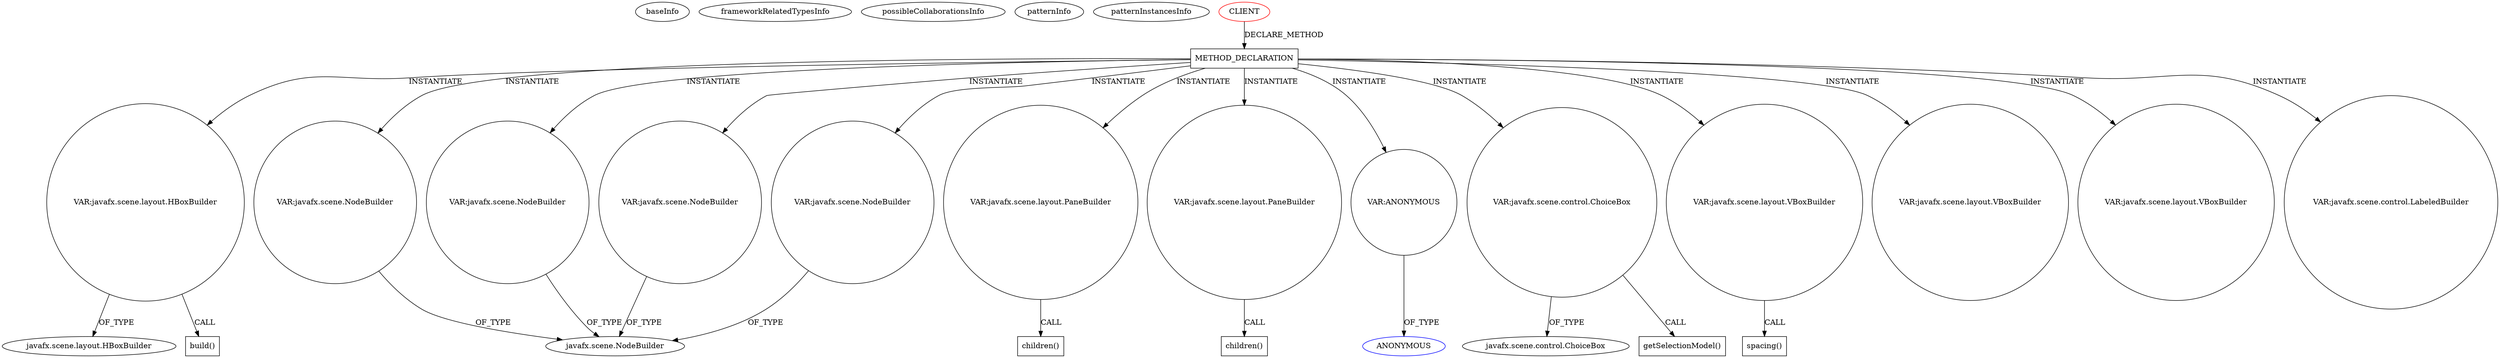 digraph {
baseInfo[graphId=3548,category="pattern",isAnonymous=false,possibleRelation=false]
frameworkRelatedTypesInfo[]
possibleCollaborationsInfo[]
patternInfo[frequency=2.0,patternRootClient=0]
patternInstancesInfo[0="SaiPradeepDandem-javafx2-gradient-builder~/SaiPradeepDandem-javafx2-gradient-builder/javafx2-gradient-builder-master/src/main/java/com/javafx/gradientbuilder/application/RadialSettingsLayout.java~RadialSettingsLayout~1170",1="yorlov-VirtualPointer~/yorlov-VirtualPointer/VirtualPointer-master/src/com/blogspot/captain1653/options/OptionsStage.java~OptionsStage~4889"]
350[label="javafx.scene.layout.HBoxBuilder",vertexType="FRAMEWORK_CLASS_TYPE",isFrameworkType=false]
348[label="VAR:javafx.scene.layout.HBoxBuilder",vertexType="VARIABLE_EXPRESION",isFrameworkType=false,shape=circle]
349[label="build()",vertexType="INSIDE_CALL",isFrameworkType=false,shape=box]
56[label="METHOD_DECLARATION",vertexType="CLIENT_METHOD_DECLARATION",isFrameworkType=false,shape=box]
0[label="CLIENT",vertexType="ROOT_CLIENT_CLASS_DECLARATION",isFrameworkType=false,color=red]
292[label="VAR:javafx.scene.NodeBuilder",vertexType="VARIABLE_EXPRESION",isFrameworkType=false,shape=circle]
99[label="VAR:javafx.scene.NodeBuilder",vertexType="VARIABLE_EXPRESION",isFrameworkType=false,shape=circle]
277[label="VAR:javafx.scene.NodeBuilder",vertexType="VARIABLE_EXPRESION",isFrameworkType=false,shape=circle]
60[label="VAR:javafx.scene.NodeBuilder",vertexType="VARIABLE_EXPRESION",isFrameworkType=false,shape=circle]
432[label="VAR:javafx.scene.layout.PaneBuilder",vertexType="VARIABLE_EXPRESION",isFrameworkType=false,shape=circle]
433[label="children()",vertexType="INSIDE_CALL",isFrameworkType=false,shape=box]
351[label="VAR:javafx.scene.layout.PaneBuilder",vertexType="VARIABLE_EXPRESION",isFrameworkType=false,shape=circle]
352[label="children()",vertexType="INSIDE_CALL",isFrameworkType=false,shape=box]
319[label="VAR:ANONYMOUS",vertexType="VARIABLE_EXPRESION",isFrameworkType=false,shape=circle]
62[label="javafx.scene.NodeBuilder",vertexType="FRAMEWORK_CLASS_TYPE",isFrameworkType=false]
375[label="VAR:javafx.scene.control.ChoiceBox",vertexType="VARIABLE_EXPRESION",isFrameworkType=false,shape=circle]
376[label="javafx.scene.control.ChoiceBox",vertexType="FRAMEWORK_CLASS_TYPE",isFrameworkType=false]
398[label="getSelectionModel()",vertexType="INSIDE_CALL",isFrameworkType=false,shape=box]
414[label="VAR:javafx.scene.layout.VBoxBuilder",vertexType="VARIABLE_EXPRESION",isFrameworkType=false,shape=circle]
415[label="spacing()",vertexType="INSIDE_CALL",isFrameworkType=false,shape=box]
417[label="VAR:javafx.scene.layout.VBoxBuilder",vertexType="VARIABLE_EXPRESION",isFrameworkType=false,shape=circle]
411[label="VAR:javafx.scene.layout.VBoxBuilder",vertexType="VARIABLE_EXPRESION",isFrameworkType=false,shape=circle]
320[label="ANONYMOUS",vertexType="REFERENCE_ANONYMOUS_DECLARATION",isFrameworkType=false,color=blue]
102[label="VAR:javafx.scene.control.LabeledBuilder",vertexType="VARIABLE_EXPRESION",isFrameworkType=false,shape=circle]
56->277[label="INSTANTIATE"]
56->411[label="INSTANTIATE"]
56->417[label="INSTANTIATE"]
99->62[label="OF_TYPE"]
348->350[label="OF_TYPE"]
0->56[label="DECLARE_METHOD"]
56->60[label="INSTANTIATE"]
56->348[label="INSTANTIATE"]
56->414[label="INSTANTIATE"]
348->349[label="CALL"]
56->432[label="INSTANTIATE"]
414->415[label="CALL"]
56->102[label="INSTANTIATE"]
56->351[label="INSTANTIATE"]
375->376[label="OF_TYPE"]
319->320[label="OF_TYPE"]
432->433[label="CALL"]
351->352[label="CALL"]
60->62[label="OF_TYPE"]
56->319[label="INSTANTIATE"]
375->398[label="CALL"]
56->99[label="INSTANTIATE"]
56->375[label="INSTANTIATE"]
56->292[label="INSTANTIATE"]
277->62[label="OF_TYPE"]
292->62[label="OF_TYPE"]
}
